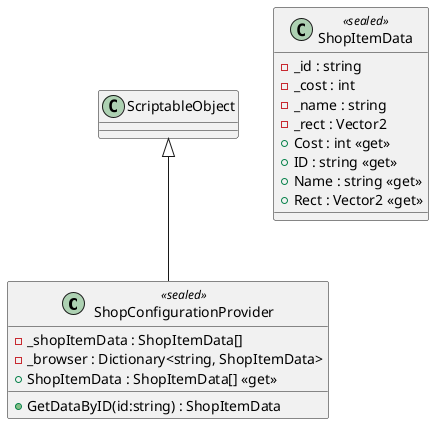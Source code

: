 @startuml
class ShopConfigurationProvider <<sealed>> {
    - _shopItemData : ShopItemData[]
    - _browser : Dictionary<string, ShopItemData>
    + ShopItemData : ShopItemData[] <<get>>
    + GetDataByID(id:string) : ShopItemData
}
class ShopItemData <<sealed>> {
    - _id : string
    - _cost : int
    - _name : string
    - _rect : Vector2
    + Cost : int <<get>>
    + ID : string <<get>>
    + Name : string <<get>>
    + Rect : Vector2 <<get>>
}
ScriptableObject <|-- ShopConfigurationProvider
@enduml
